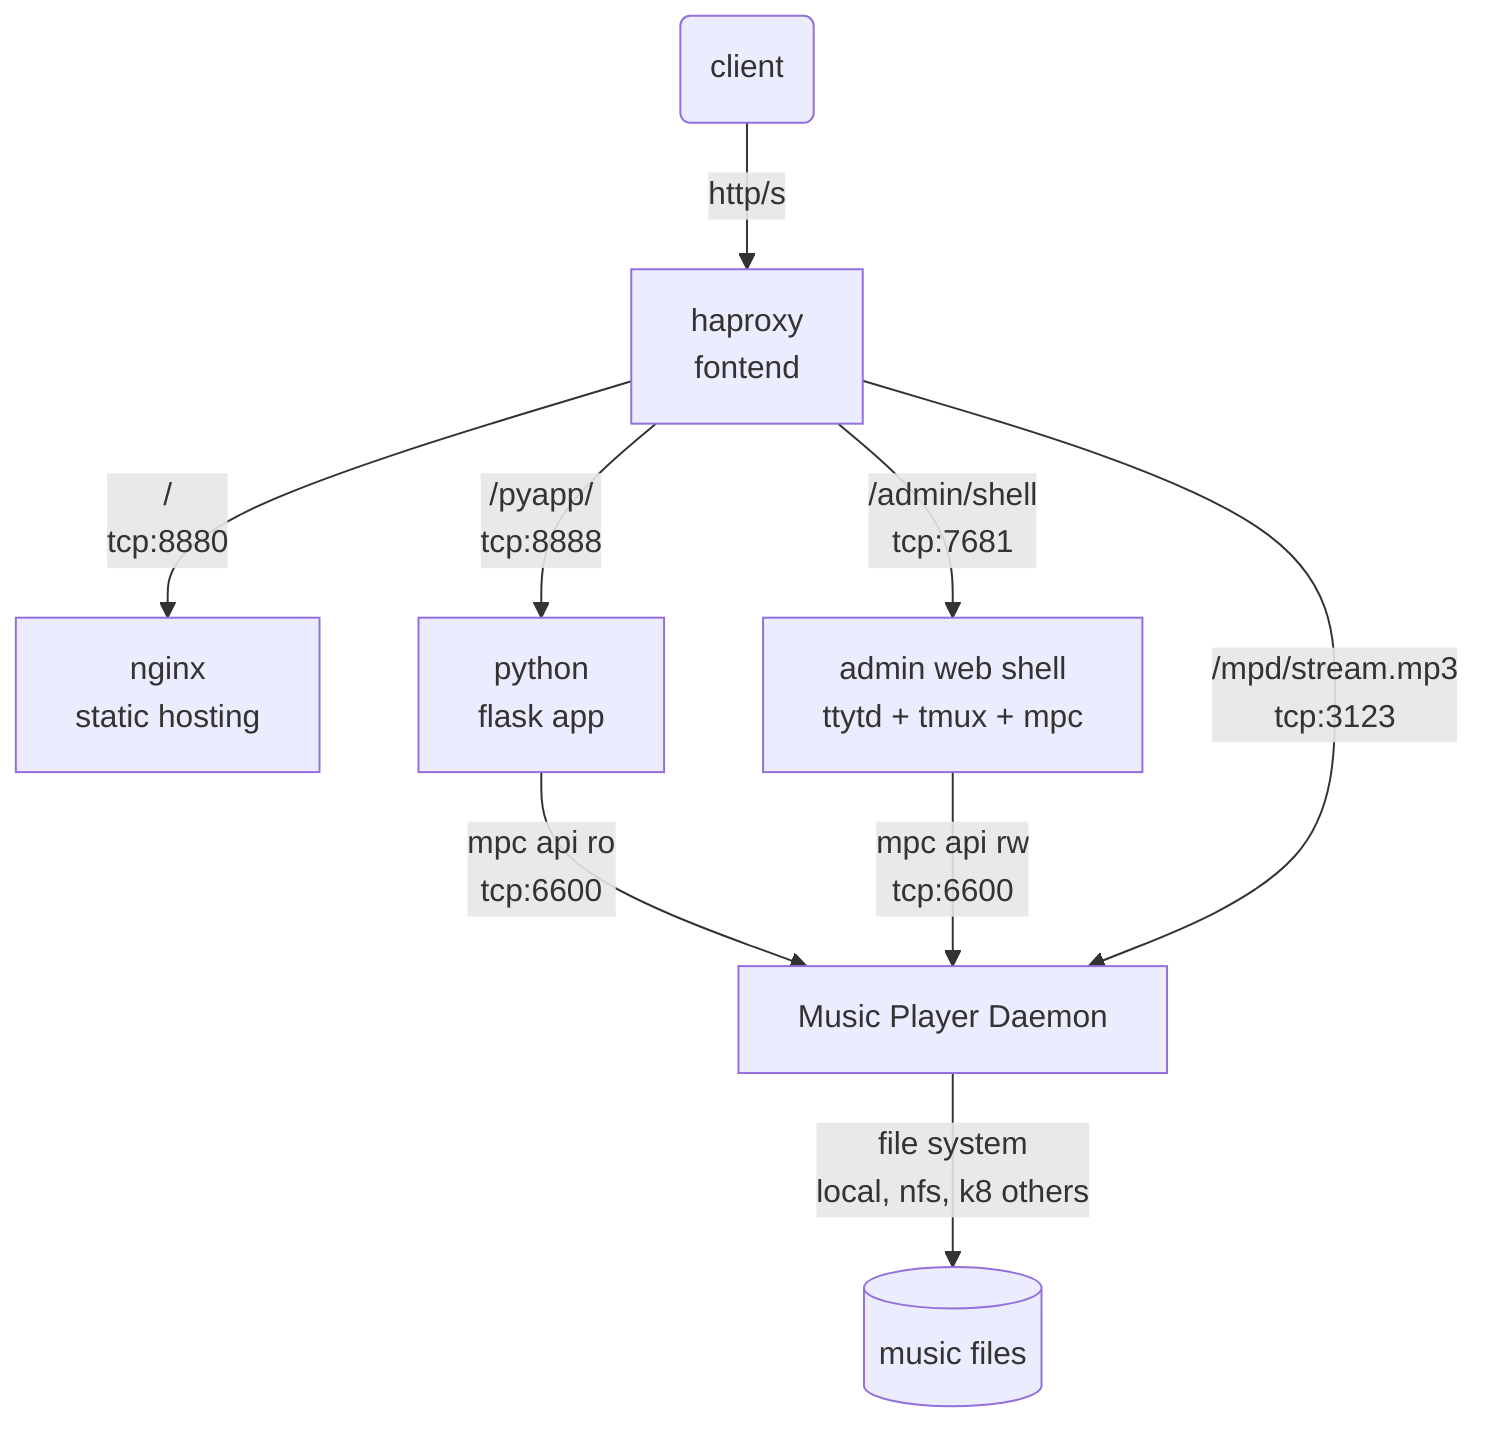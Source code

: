 graph TD
    A(client) -->|http/s| C[haproxy<br>fontend]
    C -->|/<br>tcp:8880| D[nginx<br>static hosting]
    C -->|/pyapp/<br>tcp:8888| E[python<br>flask app]
    E -->|mpc api ro<br>tcp:6600| G
    C -->|/admin/shell<br>tcp:7681| F[admin web shell<br>ttytd + tmux + mpc]
    F -->|mpc api rw<br>tcp:6600| G
    C -->|/mpd/stream.mp3<br>tcp:3123| G[Music Player Daemon]
    G -->|file system<br>local, nfs, k8 others|J[(music files)]